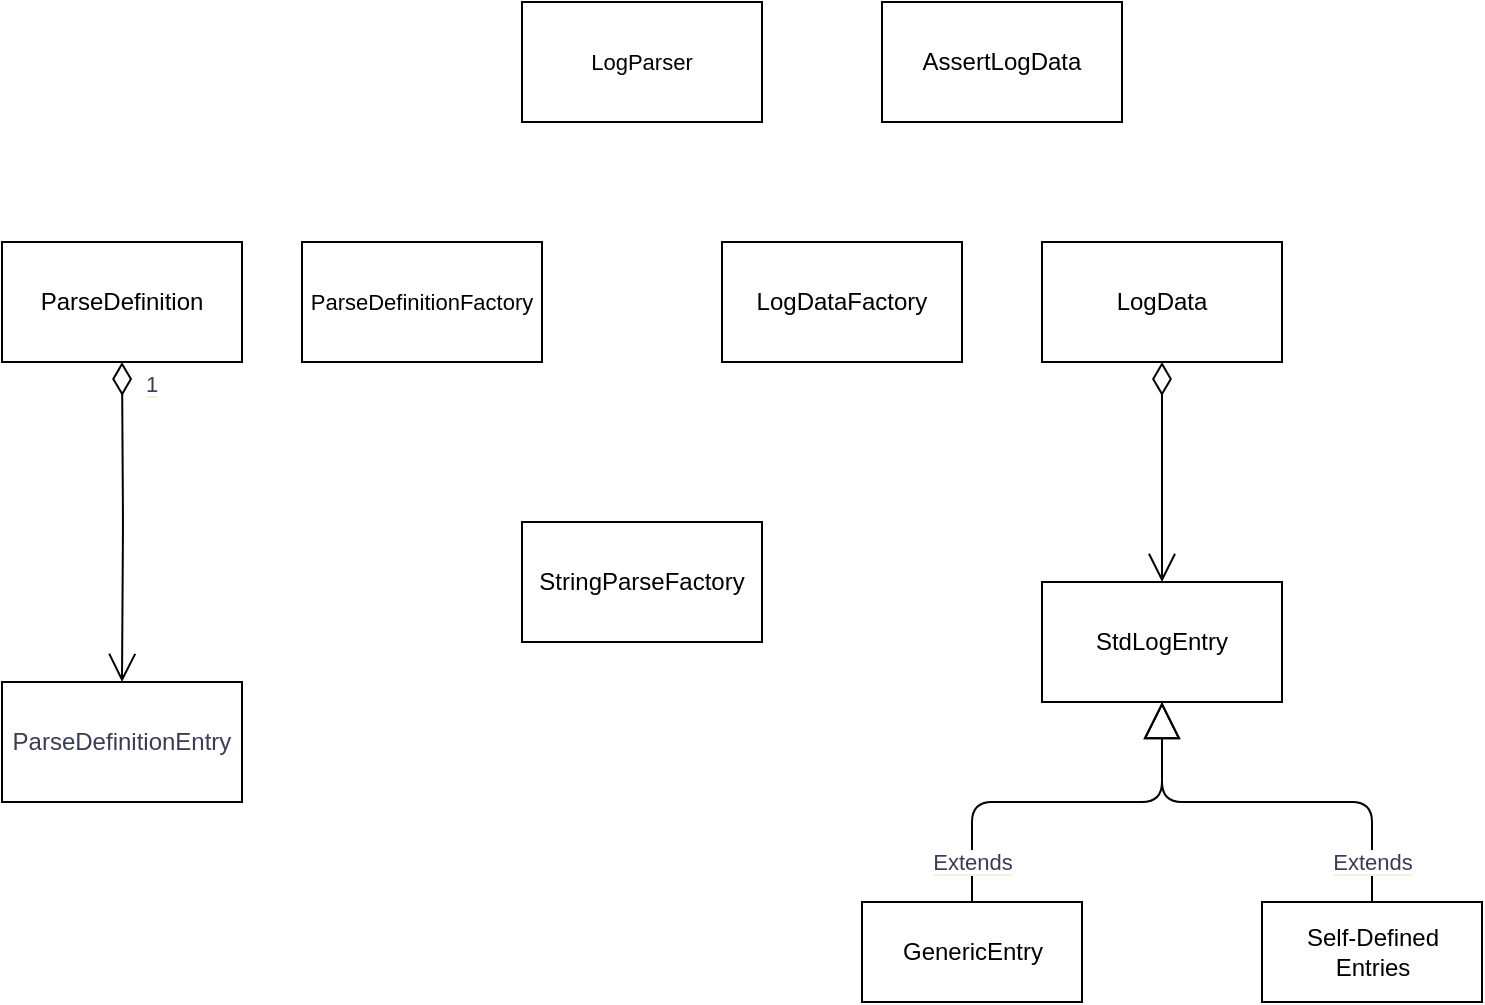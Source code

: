 <mxfile version="21.5.0" type="device" pages="3">
  <diagram id="GF7U1PxuMcIbTAeL1bwN" name="Classes">
    <mxGraphModel dx="1114" dy="878" grid="1" gridSize="10" guides="1" tooltips="1" connect="1" arrows="1" fold="1" page="1" pageScale="1" pageWidth="850" pageHeight="1100" background="#FFFFFF" math="0" shadow="0">
      <root>
        <mxCell id="0" />
        <mxCell id="1" parent="0" />
        <mxCell id="3esVAuNI5rKfL7CeLyRI-1" value="ParseDefinition" style="rounded=0;whiteSpace=wrap;html=1;" parent="1" vertex="1">
          <mxGeometry x="70" y="190" width="120" height="60" as="geometry" />
        </mxCell>
        <mxCell id="3esVAuNI5rKfL7CeLyRI-4" value="ParseDefinitionEntry" style="rounded=0;whiteSpace=wrap;html=1;fontColor=#393C56;fillColor=#FFFFFF;" parent="1" vertex="1">
          <mxGeometry x="70" y="410" width="120" height="60" as="geometry" />
        </mxCell>
        <mxCell id="3esVAuNI5rKfL7CeLyRI-5" value="1" style="endArrow=open;html=1;endSize=12;startArrow=diamondThin;startSize=14;startFill=0;edgeStyle=orthogonalEdgeStyle;align=left;verticalAlign=bottom;exitX=0.5;exitY=1;exitDx=0;exitDy=0;labelBackgroundColor=#F4F1DE;fontColor=#393C56;" parent="1" source="3esVAuNI5rKfL7CeLyRI-9" target="3esVAuNI5rKfL7CeLyRI-10" edge="1">
          <mxGeometry x="-1" y="3" relative="1" as="geometry">
            <mxPoint x="560" y="530" as="sourcePoint" />
            <mxPoint x="720" y="530" as="targetPoint" />
          </mxGeometry>
        </mxCell>
        <mxCell id="3esVAuNI5rKfL7CeLyRI-7" value="&lt;span style=&quot;background-color: rgb(255 , 255 , 255)&quot;&gt;1&lt;/span&gt;" style="endArrow=open;html=1;endSize=12;startArrow=diamondThin;startSize=14;startFill=0;edgeStyle=orthogonalEdgeStyle;align=left;verticalAlign=bottom;entryX=0.5;entryY=0;entryDx=0;entryDy=0;labelBackgroundColor=#F4F1DE;fontColor=#393C56;" parent="1" target="3esVAuNI5rKfL7CeLyRI-4" edge="1">
          <mxGeometry x="-0.75" y="10" relative="1" as="geometry">
            <mxPoint x="130" y="250" as="sourcePoint" />
            <mxPoint x="290" y="250" as="targetPoint" />
            <mxPoint as="offset" />
          </mxGeometry>
        </mxCell>
        <mxCell id="3esVAuNI5rKfL7CeLyRI-8" value="StringParseFactory" style="rounded=0;whiteSpace=wrap;html=1;" parent="1" vertex="1">
          <mxGeometry x="330" y="330" width="120" height="60" as="geometry" />
        </mxCell>
        <mxCell id="3esVAuNI5rKfL7CeLyRI-9" value="LogData" style="rounded=0;whiteSpace=wrap;html=1;" parent="1" vertex="1">
          <mxGeometry x="590" y="190" width="120" height="60" as="geometry" />
        </mxCell>
        <mxCell id="3esVAuNI5rKfL7CeLyRI-10" value="StdLogEntry" style="rounded=0;whiteSpace=wrap;html=1;" parent="1" vertex="1">
          <mxGeometry x="590" y="360" width="120" height="60" as="geometry" />
        </mxCell>
        <mxCell id="3esVAuNI5rKfL7CeLyRI-11" value="&lt;span style=&quot;background-color: rgb(255 , 255 , 255)&quot;&gt;Extends&lt;/span&gt;" style="endArrow=block;endSize=16;endFill=0;html=1;entryX=0.5;entryY=1;entryDx=0;entryDy=0;exitX=0.5;exitY=0;exitDx=0;exitDy=0;edgeStyle=orthogonalEdgeStyle;labelBackgroundColor=#F4F1DE;fontColor=#393C56;" parent="1" source="3esVAuNI5rKfL7CeLyRI-13" target="3esVAuNI5rKfL7CeLyRI-10" edge="1">
          <mxGeometry x="-0.805" width="160" relative="1" as="geometry">
            <mxPoint x="580" y="530" as="sourcePoint" />
            <mxPoint x="720" y="530" as="targetPoint" />
            <mxPoint as="offset" />
          </mxGeometry>
        </mxCell>
        <mxCell id="3esVAuNI5rKfL7CeLyRI-12" value="GenericEntry" style="html=1;" parent="1" vertex="1">
          <mxGeometry x="500" y="520" width="110" height="50" as="geometry" />
        </mxCell>
        <mxCell id="3esVAuNI5rKfL7CeLyRI-13" value="Self-Defined &lt;br&gt;Entries" style="html=1;" parent="1" vertex="1">
          <mxGeometry x="700" y="520" width="110" height="50" as="geometry" />
        </mxCell>
        <mxCell id="3esVAuNI5rKfL7CeLyRI-16" value="&lt;span style=&quot;background-color: rgb(255 , 255 , 255)&quot;&gt;Extends&lt;/span&gt;" style="endArrow=block;endSize=16;endFill=0;html=1;exitX=0.5;exitY=0;exitDx=0;exitDy=0;edgeStyle=orthogonalEdgeStyle;labelBackgroundColor=#F4F1DE;fontColor=#393C56;" parent="1" source="3esVAuNI5rKfL7CeLyRI-12" edge="1">
          <mxGeometry x="-0.795" width="160" relative="1" as="geometry">
            <mxPoint x="765" y="530" as="sourcePoint" />
            <mxPoint x="650" y="420" as="targetPoint" />
            <Array as="points">
              <mxPoint x="555" y="470" />
              <mxPoint x="650" y="470" />
            </Array>
            <mxPoint as="offset" />
          </mxGeometry>
        </mxCell>
        <mxCell id="TdK94imFUNZyAdLY62Pe-1" value="LogDataFactory" style="rounded=0;whiteSpace=wrap;html=1;" parent="1" vertex="1">
          <mxGeometry x="430" y="190" width="120" height="60" as="geometry" />
        </mxCell>
        <mxCell id="zzXbPnh0_n_hrCKqK9TP-1" value="ParseDefinitionFactory" style="rounded=0;whiteSpace=wrap;html=1;labelBackgroundColor=#FFFFFF;strokeColor=#000000;fillColor=#FFFFFF;fontSize=11;align=center;" parent="1" vertex="1">
          <mxGeometry x="220" y="190" width="120" height="60" as="geometry" />
        </mxCell>
        <mxCell id="zzXbPnh0_n_hrCKqK9TP-2" value="LogParser" style="rounded=0;whiteSpace=wrap;html=1;labelBackgroundColor=#FFFFFF;strokeColor=#000000;fillColor=#FFFFFF;fontSize=11;align=center;" parent="1" vertex="1">
          <mxGeometry x="330" y="70" width="120" height="60" as="geometry" />
        </mxCell>
        <mxCell id="14i7gPND95nUmCYajVc4-1" value="AssertLogData" style="rounded=0;whiteSpace=wrap;html=1;" parent="1" vertex="1">
          <mxGeometry x="510" y="70" width="120" height="60" as="geometry" />
        </mxCell>
      </root>
    </mxGraphModel>
  </diagram>
  <diagram id="LirX-YWR1LI0kx1sx8zC" name="Processes">
    <mxGraphModel dx="1114" dy="878" grid="1" gridSize="10" guides="1" tooltips="1" connect="1" arrows="1" fold="1" page="1" pageScale="1" pageWidth="827" pageHeight="1169" background="#FFFFFF" math="0" shadow="0">
      <root>
        <mxCell id="dgaH53lybmkEFGB52cs7-0" />
        <mxCell id="dgaH53lybmkEFGB52cs7-1" parent="dgaH53lybmkEFGB52cs7-0" />
        <mxCell id="dgaH53lybmkEFGB52cs7-28" style="edgeStyle=orthogonalEdgeStyle;rounded=0;orthogonalLoop=1;jettySize=auto;html=1;exitX=1;exitY=0.5;exitDx=0;exitDy=0;entryX=0;entryY=0.25;entryDx=0;entryDy=0;labelBackgroundColor=#FFFFFF;fontColor=#393C56;" parent="dgaH53lybmkEFGB52cs7-1" source="dgaH53lybmkEFGB52cs7-22" target="dgaH53lybmkEFGB52cs7-27" edge="1">
          <mxGeometry relative="1" as="geometry" />
        </mxCell>
        <mxCell id="FXQAlGXq-PYeFnHcnt1Y-21" value="export" style="edgeStyle=orthogonalEdgeStyle;rounded=0;orthogonalLoop=1;jettySize=auto;html=1;exitX=1;exitY=0.25;exitDx=0;exitDy=0;entryX=0.009;entryY=0.413;entryDx=0;entryDy=0;entryPerimeter=0;dashed=1;labelBackgroundColor=#FFFFFF;strokeColor=#000000;fontSize=11;" parent="dgaH53lybmkEFGB52cs7-1" source="dgaH53lybmkEFGB52cs7-22" target="FXQAlGXq-PYeFnHcnt1Y-19" edge="1">
          <mxGeometry relative="1" as="geometry" />
        </mxCell>
        <mxCell id="dgaH53lybmkEFGB52cs7-22" value="Parse Definition" style="rounded=0;whiteSpace=wrap;html=1;shadow=1;labelBackgroundColor=#FFFFFF;" parent="dgaH53lybmkEFGB52cs7-1" vertex="1">
          <mxGeometry x="260" y="130" width="120" height="60" as="geometry" />
        </mxCell>
        <mxCell id="dgaH53lybmkEFGB52cs7-45" style="edgeStyle=orthogonalEdgeStyle;rounded=0;orthogonalLoop=1;jettySize=auto;html=1;exitX=1;exitY=0.5;exitDx=0;exitDy=0;entryX=0;entryY=0.5;entryDx=0;entryDy=0;fontColor=#393C56;labelBackgroundColor=#FFFFFF;" parent="dgaH53lybmkEFGB52cs7-1" source="dgaH53lybmkEFGB52cs7-27" target="dgaH53lybmkEFGB52cs7-42" edge="1">
          <mxGeometry relative="1" as="geometry" />
        </mxCell>
        <mxCell id="dgaH53lybmkEFGB52cs7-27" value="LogDataFactory" style="rounded=0;whiteSpace=wrap;html=1;shadow=1;labelBackgroundColor=#FFFFFF;" parent="dgaH53lybmkEFGB52cs7-1" vertex="1">
          <mxGeometry x="440" y="227" width="120" height="60" as="geometry" />
        </mxCell>
        <mxCell id="dgaH53lybmkEFGB52cs7-35" value="Group By &lt;br&gt;Definition Entry" style="edgeStyle=orthogonalEdgeStyle;rounded=0;orthogonalLoop=1;jettySize=auto;html=1;exitX=1;exitY=0.25;exitDx=0;exitDy=0;entryX=0;entryY=0.5;entryDx=0;entryDy=0;entryPerimeter=0;fontColor=#393C56;labelBackgroundColor=#FFFFFF;" parent="dgaH53lybmkEFGB52cs7-1" source="dgaH53lybmkEFGB52cs7-42" target="dgaH53lybmkEFGB52cs7-34" edge="1">
          <mxGeometry relative="1" as="geometry">
            <mxPoint x="700" y="260" as="sourcePoint" />
            <Array as="points">
              <mxPoint x="850" y="242" />
              <mxPoint x="850" y="70" />
            </Array>
          </mxGeometry>
        </mxCell>
        <mxCell id="dgaH53lybmkEFGB52cs7-32" style="edgeStyle=orthogonalEdgeStyle;rounded=0;orthogonalLoop=1;jettySize=auto;html=1;exitX=0.5;exitY=1;exitDx=0;exitDy=0;labelBackgroundColor=#FFFFFF;fontColor=#393C56;" parent="dgaH53lybmkEFGB52cs7-1" edge="1">
          <mxGeometry relative="1" as="geometry">
            <mxPoint x="680" y="292" as="sourcePoint" />
            <mxPoint x="680" y="292" as="targetPoint" />
          </mxGeometry>
        </mxCell>
        <mxCell id="dgaH53lybmkEFGB52cs7-34" value="Group By" style="strokeWidth=2;html=1;shape=mxgraph.flowchart.terminator;whiteSpace=wrap;shadow=1;labelBackgroundColor=#FFFFFF;" parent="dgaH53lybmkEFGB52cs7-1" vertex="1">
          <mxGeometry x="920" y="40" width="100" height="60" as="geometry" />
        </mxCell>
        <mxCell id="FXQAlGXq-PYeFnHcnt1Y-17" value="&lt;font style=&quot;font-size: 11px&quot;&gt;Filter By &lt;br&gt;Definition Entry&lt;/font&gt;" style="edgeStyle=orthogonalEdgeStyle;rounded=0;orthogonalLoop=1;jettySize=auto;html=1;exitX=1;exitY=0.25;exitDx=0;exitDy=0;entryX=0;entryY=0.5;entryDx=0;entryDy=0;entryPerimeter=0;labelBackgroundColor=#FFFFFF;strokeColor=#000000;fontSize=12;" parent="dgaH53lybmkEFGB52cs7-1" source="dgaH53lybmkEFGB52cs7-42" target="FXQAlGXq-PYeFnHcnt1Y-16" edge="1">
          <mxGeometry x="0.313" relative="1" as="geometry">
            <Array as="points">
              <mxPoint x="850" y="242" />
              <mxPoint x="850" y="290" />
            </Array>
            <mxPoint as="offset" />
          </mxGeometry>
        </mxCell>
        <mxCell id="CEJ-vFzQ0yJb0CGG5-7o-4" style="edgeStyle=orthogonalEdgeStyle;rounded=0;orthogonalLoop=1;jettySize=auto;html=1;exitX=1;exitY=0.75;exitDx=0;exitDy=0;entryX=0;entryY=0.5;entryDx=0;entryDy=0;dashed=1;" edge="1" parent="dgaH53lybmkEFGB52cs7-1" source="dgaH53lybmkEFGB52cs7-42" target="CEJ-vFzQ0yJb0CGG5-7o-0">
          <mxGeometry relative="1" as="geometry" />
        </mxCell>
        <mxCell id="CEJ-vFzQ0yJb0CGG5-7o-5" value="export" style="edgeStyle=orthogonalEdgeStyle;rounded=0;orthogonalLoop=1;jettySize=auto;html=1;exitX=1;exitY=0.75;exitDx=0;exitDy=0;entryX=0;entryY=0.5;entryDx=0;entryDy=0;dashed=1;" edge="1" parent="dgaH53lybmkEFGB52cs7-1" source="dgaH53lybmkEFGB52cs7-42" target="CEJ-vFzQ0yJb0CGG5-7o-1">
          <mxGeometry relative="1" as="geometry" />
        </mxCell>
        <mxCell id="dgaH53lybmkEFGB52cs7-42" value="LogData" style="rounded=0;whiteSpace=wrap;html=1;shadow=1;labelBackgroundColor=#FFFFFF;" parent="dgaH53lybmkEFGB52cs7-1" vertex="1">
          <mxGeometry x="600" y="227" width="120" height="60" as="geometry" />
        </mxCell>
        <mxCell id="dgaH53lybmkEFGB52cs7-44" style="edgeStyle=orthogonalEdgeStyle;rounded=0;orthogonalLoop=1;jettySize=auto;html=1;entryX=0;entryY=0.75;entryDx=0;entryDy=0;fontColor=#393C56;labelBackgroundColor=#FFFFFF;exitX=1;exitY=0.382;exitDx=0;exitDy=0;exitPerimeter=0;" parent="dgaH53lybmkEFGB52cs7-1" source="FXQAlGXq-PYeFnHcnt1Y-4" target="dgaH53lybmkEFGB52cs7-27" edge="1">
          <mxGeometry relative="1" as="geometry">
            <mxPoint x="360" y="365" as="sourcePoint" />
          </mxGeometry>
        </mxCell>
        <mxCell id="ZcS6aGmG_2TChDtmGan3-1" style="edgeStyle=orthogonalEdgeStyle;rounded=0;orthogonalLoop=1;jettySize=auto;html=1;exitX=1;exitY=0.5;exitDx=0;exitDy=0;entryX=0;entryY=0.25;entryDx=0;entryDy=0;labelBackgroundColor=#FFFFFF;fontColor=#393C56;" parent="dgaH53lybmkEFGB52cs7-1" source="ZcS6aGmG_2TChDtmGan3-2" target="ZcS6aGmG_2TChDtmGan3-8" edge="1">
          <mxGeometry relative="1" as="geometry" />
        </mxCell>
        <mxCell id="FXQAlGXq-PYeFnHcnt1Y-20" value="export" style="edgeStyle=orthogonalEdgeStyle;rounded=0;orthogonalLoop=1;jettySize=auto;html=1;exitX=1;exitY=0.25;exitDx=0;exitDy=0;entryX=0;entryY=0.5;entryDx=0;entryDy=0;dashed=1;labelBackgroundColor=#FFFFFF;strokeColor=#000000;fontSize=11;" parent="dgaH53lybmkEFGB52cs7-1" source="ZcS6aGmG_2TChDtmGan3-2" target="FXQAlGXq-PYeFnHcnt1Y-18" edge="1">
          <mxGeometry relative="1" as="geometry" />
        </mxCell>
        <mxCell id="ZcS6aGmG_2TChDtmGan3-2" value="Parse Definition" style="rounded=0;whiteSpace=wrap;html=1;shadow=1;labelBackgroundColor=#FFFFFF;" parent="dgaH53lybmkEFGB52cs7-1" vertex="1">
          <mxGeometry x="250" y="610" width="120" height="60" as="geometry" />
        </mxCell>
        <mxCell id="ZcS6aGmG_2TChDtmGan3-7" style="edgeStyle=orthogonalEdgeStyle;rounded=0;orthogonalLoop=1;jettySize=auto;html=1;exitX=1;exitY=0.5;exitDx=0;exitDy=0;entryX=0;entryY=0.5;entryDx=0;entryDy=0;fontColor=#393C56;labelBackgroundColor=#FFFFFF;" parent="dgaH53lybmkEFGB52cs7-1" source="ZcS6aGmG_2TChDtmGan3-8" target="ZcS6aGmG_2TChDtmGan3-18" edge="1">
          <mxGeometry relative="1" as="geometry" />
        </mxCell>
        <mxCell id="ZcS6aGmG_2TChDtmGan3-8" value="StringParseFactory" style="rounded=0;whiteSpace=wrap;html=1;shadow=1;labelBackgroundColor=#FFFFFF;" parent="dgaH53lybmkEFGB52cs7-1" vertex="1">
          <mxGeometry x="430" y="707" width="120" height="60" as="geometry" />
        </mxCell>
        <mxCell id="ZcS6aGmG_2TChDtmGan3-11" style="edgeStyle=orthogonalEdgeStyle;rounded=0;orthogonalLoop=1;jettySize=auto;html=1;exitX=0.5;exitY=1;exitDx=0;exitDy=0;labelBackgroundColor=#FFFFFF;fontColor=#393C56;" parent="dgaH53lybmkEFGB52cs7-1" edge="1">
          <mxGeometry relative="1" as="geometry">
            <mxPoint x="565" y="752" as="sourcePoint" />
            <mxPoint x="565" y="752" as="targetPoint" />
          </mxGeometry>
        </mxCell>
        <mxCell id="ZcS6aGmG_2TChDtmGan3-18" value="Map&amp;lt;Key, StdLogData&amp;gt;" style="rounded=0;whiteSpace=wrap;html=1;shadow=1;labelBackgroundColor=#FFFFFF;" parent="dgaH53lybmkEFGB52cs7-1" vertex="1">
          <mxGeometry x="590" y="707" width="120" height="60" as="geometry" />
        </mxCell>
        <mxCell id="ZcS6aGmG_2TChDtmGan3-19" style="edgeStyle=orthogonalEdgeStyle;rounded=0;orthogonalLoop=1;jettySize=auto;html=1;entryX=0;entryY=0.75;entryDx=0;entryDy=0;fontColor=#393C56;labelBackgroundColor=#FFFFFF;exitX=0.99;exitY=0.382;exitDx=0;exitDy=0;exitPerimeter=0;" parent="dgaH53lybmkEFGB52cs7-1" source="FXQAlGXq-PYeFnHcnt1Y-8" target="ZcS6aGmG_2TChDtmGan3-8" edge="1">
          <mxGeometry relative="1" as="geometry">
            <mxPoint x="240" y="830" as="sourcePoint" />
          </mxGeometry>
        </mxCell>
        <mxCell id="ZcS6aGmG_2TChDtmGan3-20" value="StringParseFactory" style="rounded=0;whiteSpace=wrap;html=1;shadow=1;labelBackgroundColor=#FFFFFF;" parent="dgaH53lybmkEFGB52cs7-1" vertex="1">
          <mxGeometry x="522" y="380" width="120" height="60" as="geometry" />
        </mxCell>
        <mxCell id="_qDiZtJDH_eAJUZ3RI7b-0" style="edgeStyle=orthogonalEdgeStyle;rounded=0;orthogonalLoop=1;jettySize=auto;html=1;exitX=0.5;exitY=1;exitDx=0;exitDy=0;fontColor=#393C56;labelBackgroundColor=#FFFFFF;entryX=0.25;entryY=0;entryDx=0;entryDy=0;dashed=1;" parent="dgaH53lybmkEFGB52cs7-1" source="dgaH53lybmkEFGB52cs7-27" target="ZcS6aGmG_2TChDtmGan3-20" edge="1">
          <mxGeometry relative="1" as="geometry">
            <mxPoint x="410" y="440" as="sourcePoint" />
            <mxPoint x="570" y="370" as="targetPoint" />
          </mxGeometry>
        </mxCell>
        <mxCell id="_qDiZtJDH_eAJUZ3RI7b-1" style="edgeStyle=orthogonalEdgeStyle;rounded=0;orthogonalLoop=1;jettySize=auto;html=1;entryX=0.5;entryY=1;entryDx=0;entryDy=0;fontColor=#393C56;labelBackgroundColor=#FFFFFF;exitX=0.75;exitY=0;exitDx=0;exitDy=0;dashed=1;" parent="dgaH53lybmkEFGB52cs7-1" source="ZcS6aGmG_2TChDtmGan3-20" target="dgaH53lybmkEFGB52cs7-42" edge="1">
          <mxGeometry relative="1" as="geometry">
            <mxPoint x="600" y="370" as="sourcePoint" />
            <mxPoint x="460" y="292" as="targetPoint" />
          </mxGeometry>
        </mxCell>
        <mxCell id="1agXI5S5L0JTu-YKie4S-0" value="Simple Process" style="text;html=1;align=left;verticalAlign=middle;whiteSpace=wrap;rounded=0;fontSize=18;fontStyle=1;labelBackgroundColor=#FFFFFF;" parent="dgaH53lybmkEFGB52cs7-1" vertex="1">
          <mxGeometry x="40" y="540" width="220" height="20" as="geometry" />
        </mxCell>
        <mxCell id="1agXI5S5L0JTu-YKie4S-1" value="Standard Process" style="text;html=1;align=left;verticalAlign=middle;whiteSpace=wrap;rounded=0;fontSize=18;fontStyle=1;labelBackgroundColor=#FFFFFF;" parent="dgaH53lybmkEFGB52cs7-1" vertex="1">
          <mxGeometry x="40" y="60" width="220" height="20" as="geometry" />
        </mxCell>
        <mxCell id="FXQAlGXq-PYeFnHcnt1Y-6" value="" style="group" parent="dgaH53lybmkEFGB52cs7-1" vertex="1" connectable="0">
          <mxGeometry x="260" y="300" width="114" height="66" as="geometry" />
        </mxCell>
        <mxCell id="FXQAlGXq-PYeFnHcnt1Y-4" value="" style="shape=document;whiteSpace=wrap;html=1;boundedLbl=1;labelBackgroundColor=#FFFFFF;strokeColor=#000000;fillColor=#FFFFFF;fontSize=18;align=left;" parent="FXQAlGXq-PYeFnHcnt1Y-6" vertex="1">
          <mxGeometry x="14" y="11" width="100" height="55" as="geometry" />
        </mxCell>
        <mxCell id="FXQAlGXq-PYeFnHcnt1Y-3" value="" style="shape=document;whiteSpace=wrap;html=1;boundedLbl=1;labelBackgroundColor=#FFFFFF;strokeColor=#000000;fillColor=#FFFFFF;fontSize=18;align=left;" parent="FXQAlGXq-PYeFnHcnt1Y-6" vertex="1">
          <mxGeometry x="7" y="5" width="100" height="55" as="geometry" />
        </mxCell>
        <mxCell id="FXQAlGXq-PYeFnHcnt1Y-2" value="Log Files" style="shape=document;whiteSpace=wrap;html=1;boundedLbl=1;labelBackgroundColor=#FFFFFF;strokeColor=#000000;fillColor=#FFFFFF;fontSize=12;align=center;" parent="FXQAlGXq-PYeFnHcnt1Y-6" vertex="1">
          <mxGeometry width="100" height="55" as="geometry" />
        </mxCell>
        <mxCell id="FXQAlGXq-PYeFnHcnt1Y-7" value="" style="group" parent="dgaH53lybmkEFGB52cs7-1" vertex="1" connectable="0">
          <mxGeometry x="253" y="790" width="114" height="66" as="geometry" />
        </mxCell>
        <mxCell id="FXQAlGXq-PYeFnHcnt1Y-8" value="" style="shape=document;whiteSpace=wrap;html=1;boundedLbl=1;labelBackgroundColor=#FFFFFF;strokeColor=#000000;fillColor=#FFFFFF;fontSize=18;align=left;" parent="FXQAlGXq-PYeFnHcnt1Y-7" vertex="1">
          <mxGeometry x="14" y="11" width="100" height="55" as="geometry" />
        </mxCell>
        <mxCell id="FXQAlGXq-PYeFnHcnt1Y-9" value="" style="shape=document;whiteSpace=wrap;html=1;boundedLbl=1;labelBackgroundColor=#FFFFFF;strokeColor=#000000;fillColor=#FFFFFF;fontSize=18;align=left;" parent="FXQAlGXq-PYeFnHcnt1Y-7" vertex="1">
          <mxGeometry x="7" y="5" width="100" height="55" as="geometry" />
        </mxCell>
        <mxCell id="FXQAlGXq-PYeFnHcnt1Y-10" value="Log Files" style="shape=document;whiteSpace=wrap;html=1;boundedLbl=1;labelBackgroundColor=#FFFFFF;strokeColor=#000000;fillColor=#FFFFFF;fontSize=12;align=center;" parent="FXQAlGXq-PYeFnHcnt1Y-7" vertex="1">
          <mxGeometry width="100" height="55" as="geometry" />
        </mxCell>
        <mxCell id="FXQAlGXq-PYeFnHcnt1Y-12" value="Import" style="edgeStyle=orthogonalEdgeStyle;rounded=0;orthogonalLoop=1;jettySize=auto;html=1;exitX=1;exitY=0.5;exitDx=0;exitDy=0;entryX=0.5;entryY=1;entryDx=0;entryDy=0;labelBackgroundColor=#FFFFFF;strokeColor=#000000;fontSize=12;dashed=1;" parent="dgaH53lybmkEFGB52cs7-1" source="FXQAlGXq-PYeFnHcnt1Y-11" target="dgaH53lybmkEFGB52cs7-22" edge="1">
          <mxGeometry x="-0.263" relative="1" as="geometry">
            <mxPoint as="offset" />
          </mxGeometry>
        </mxCell>
        <mxCell id="FXQAlGXq-PYeFnHcnt1Y-11" value="JSON&lt;br&gt;&lt;i&gt;ParseDefinition&lt;/i&gt;" style="shape=document;whiteSpace=wrap;html=1;boundedLbl=1;labelBackgroundColor=#FFFFFF;strokeColor=#000000;fillColor=#FFFFFF;fontSize=12;align=center;" parent="dgaH53lybmkEFGB52cs7-1" vertex="1">
          <mxGeometry x="170" y="225.5" width="110" height="63" as="geometry" />
        </mxCell>
        <mxCell id="FXQAlGXq-PYeFnHcnt1Y-14" value="Import" style="edgeStyle=orthogonalEdgeStyle;rounded=0;orthogonalLoop=1;jettySize=auto;html=1;exitX=1;exitY=0.5;exitDx=0;exitDy=0;entryX=0;entryY=0.5;entryDx=0;entryDy=0;labelBackgroundColor=#FFFFFF;strokeColor=#000000;fontSize=11;dashed=1;" parent="dgaH53lybmkEFGB52cs7-1" source="FXQAlGXq-PYeFnHcnt1Y-13" target="ZcS6aGmG_2TChDtmGan3-2" edge="1">
          <mxGeometry relative="1" as="geometry" />
        </mxCell>
        <mxCell id="FXQAlGXq-PYeFnHcnt1Y-13" value="JSON" style="shape=document;whiteSpace=wrap;html=1;boundedLbl=1;labelBackgroundColor=#FFFFFF;strokeColor=#000000;fillColor=#FFFFFF;fontSize=12;align=center;" parent="dgaH53lybmkEFGB52cs7-1" vertex="1">
          <mxGeometry x="70" y="608.5" width="110" height="63" as="geometry" />
        </mxCell>
        <mxCell id="FXQAlGXq-PYeFnHcnt1Y-16" value="Filter By /&lt;br&gt;search" style="strokeWidth=2;html=1;shape=mxgraph.flowchart.terminator;whiteSpace=wrap;shadow=1;labelBackgroundColor=#FFFFFF;" parent="dgaH53lybmkEFGB52cs7-1" vertex="1">
          <mxGeometry x="920" y="260" width="100" height="60" as="geometry" />
        </mxCell>
        <mxCell id="FXQAlGXq-PYeFnHcnt1Y-18" value="JSON" style="shape=document;whiteSpace=wrap;html=1;boundedLbl=1;labelBackgroundColor=#FFFFFF;strokeColor=#000000;fillColor=#FFFFFF;fontSize=12;align=center;" parent="dgaH53lybmkEFGB52cs7-1" vertex="1">
          <mxGeometry x="527" y="560" width="110" height="63" as="geometry" />
        </mxCell>
        <mxCell id="FXQAlGXq-PYeFnHcnt1Y-19" value="JSON&lt;br&gt;&lt;i&gt;ParseDefinition&lt;/i&gt;" style="shape=document;whiteSpace=wrap;html=1;boundedLbl=1;labelBackgroundColor=#FFFFFF;strokeColor=#000000;fillColor=#FFFFFF;fontSize=12;align=center;" parent="dgaH53lybmkEFGB52cs7-1" vertex="1">
          <mxGeometry x="480" y="60" width="110" height="63" as="geometry" />
        </mxCell>
        <mxCell id="lyjGug2tUvNNUlWhtMs8-1" style="edgeStyle=orthogonalEdgeStyle;rounded=0;orthogonalLoop=1;jettySize=auto;html=1;entryX=0.5;entryY=0;entryDx=0;entryDy=0;" parent="dgaH53lybmkEFGB52cs7-1" source="lyjGug2tUvNNUlWhtMs8-0" target="dgaH53lybmkEFGB52cs7-27" edge="1">
          <mxGeometry relative="1" as="geometry">
            <Array as="points">
              <mxPoint x="740" y="170" />
              <mxPoint x="500" y="170" />
            </Array>
          </mxGeometry>
        </mxCell>
        <mxCell id="lyjGug2tUvNNUlWhtMs8-2" style="edgeStyle=orthogonalEdgeStyle;rounded=0;orthogonalLoop=1;jettySize=auto;html=1;exitX=0.5;exitY=1;exitDx=0;exitDy=0;entryX=0.5;entryY=0;entryDx=0;entryDy=0;" parent="dgaH53lybmkEFGB52cs7-1" source="lyjGug2tUvNNUlWhtMs8-0" target="dgaH53lybmkEFGB52cs7-42" edge="1">
          <mxGeometry relative="1" as="geometry">
            <Array as="points">
              <mxPoint x="740" y="170" />
              <mxPoint x="660" y="170" />
            </Array>
          </mxGeometry>
        </mxCell>
        <mxCell id="9uaXu-D09AmdbCkIUOTs-0" value="assertLogContains" style="edgeLabel;html=1;align=center;verticalAlign=middle;resizable=0;points=[];" parent="lyjGug2tUvNNUlWhtMs8-2" vertex="1" connectable="0">
          <mxGeometry x="-0.662" y="1" relative="1" as="geometry">
            <mxPoint x="-1" y="-12" as="offset" />
          </mxGeometry>
        </mxCell>
        <mxCell id="lyjGug2tUvNNUlWhtMs8-0" value="AsserLogData" style="rounded=0;whiteSpace=wrap;html=1;shadow=1;labelBackgroundColor=#FFFFFF;" parent="dgaH53lybmkEFGB52cs7-1" vertex="1">
          <mxGeometry x="680" y="40" width="120" height="60" as="geometry" />
        </mxCell>
        <mxCell id="9uaXu-D09AmdbCkIUOTs-1" value="" style="edgeStyle=orthogonalEdgeStyle;rounded=0;orthogonalLoop=1;jettySize=auto;html=1;exitX=1;exitY=0.5;exitDx=0;exitDy=0;entryX=0;entryY=0.5;entryDx=0;entryDy=0;labelBackgroundColor=#FFFFFF;strokeColor=#000000;fontSize=12;dashed=1;" parent="dgaH53lybmkEFGB52cs7-1" source="FXQAlGXq-PYeFnHcnt1Y-11" target="dgaH53lybmkEFGB52cs7-27" edge="1">
          <mxGeometry relative="1" as="geometry">
            <mxPoint x="290" y="268.5" as="sourcePoint" />
            <mxPoint x="330" y="200" as="targetPoint" />
          </mxGeometry>
        </mxCell>
        <mxCell id="CEJ-vFzQ0yJb0CGG5-7o-0" value="JSON" style="shape=document;whiteSpace=wrap;html=1;boundedLbl=1;labelBackgroundColor=#FFFFFF;strokeColor=#000000;fillColor=#FFFFFF;fontSize=12;align=center;" vertex="1" parent="dgaH53lybmkEFGB52cs7-1">
          <mxGeometry x="840" y="350" width="110" height="63" as="geometry" />
        </mxCell>
        <mxCell id="CEJ-vFzQ0yJb0CGG5-7o-1" value="CSV" style="shape=document;whiteSpace=wrap;html=1;boundedLbl=1;labelBackgroundColor=#FFFFFF;strokeColor=#000000;fillColor=#FFFFFF;fontSize=12;align=center;" vertex="1" parent="dgaH53lybmkEFGB52cs7-1">
          <mxGeometry x="840" y="440" width="110" height="63" as="geometry" />
        </mxCell>
      </root>
    </mxGraphModel>
  </diagram>
  <diagram id="6ssjRT5Lo6XObwfs72mm" name="log-parsing">
    <mxGraphModel dx="1114" dy="878" grid="1" gridSize="10" guides="1" tooltips="1" connect="1" arrows="1" fold="1" page="1" pageScale="1" pageWidth="1169" pageHeight="827" math="0" shadow="0">
      <root>
        <mxCell id="ElcgD5YhV_jEJsSnePJW-0" />
        <mxCell id="ElcgD5YhV_jEJsSnePJW-1" parent="ElcgD5YhV_jEJsSnePJW-0" />
        <mxCell id="ElcgD5YhV_jEJsSnePJW-22" style="edgeStyle=orthogonalEdgeStyle;rounded=0;orthogonalLoop=1;jettySize=auto;html=1;exitX=0.5;exitY=1;exitDx=0;exitDy=0;entryX=0.5;entryY=0;entryDx=0;entryDy=0;endArrow=none;endFill=0;strokeWidth=1;startArrow=diamondThin;startFill=0;startSize=12;" parent="ElcgD5YhV_jEJsSnePJW-1" source="ElcgD5YhV_jEJsSnePJW-2" target="ElcgD5YhV_jEJsSnePJW-3" edge="1">
          <mxGeometry relative="1" as="geometry" />
        </mxCell>
        <mxCell id="ElcgD5YhV_jEJsSnePJW-23" style="edgeStyle=orthogonalEdgeStyle;rounded=0;orthogonalLoop=1;jettySize=auto;html=1;exitX=0.5;exitY=1;exitDx=0;exitDy=0;entryX=0.5;entryY=0;entryDx=0;entryDy=0;startArrow=diamondThin;startFill=0;endArrow=none;endFill=0;startSize=12;strokeColor=#000000;strokeWidth=1;" parent="ElcgD5YhV_jEJsSnePJW-1" source="ElcgD5YhV_jEJsSnePJW-2" target="ElcgD5YhV_jEJsSnePJW-6" edge="1">
          <mxGeometry relative="1" as="geometry" />
        </mxCell>
        <mxCell id="ElcgD5YhV_jEJsSnePJW-24" style="edgeStyle=orthogonalEdgeStyle;rounded=0;orthogonalLoop=1;jettySize=auto;html=1;exitX=0.5;exitY=1;exitDx=0;exitDy=0;startArrow=diamondThin;startFill=0;endArrow=none;endFill=0;startSize=12;strokeColor=#000000;strokeWidth=1;entryX=0.5;entryY=0;entryDx=0;entryDy=0;" parent="ElcgD5YhV_jEJsSnePJW-1" source="ElcgD5YhV_jEJsSnePJW-2" target="ElcgD5YhV_jEJsSnePJW-5" edge="1">
          <mxGeometry relative="1" as="geometry">
            <mxPoint x="450" y="400" as="targetPoint" />
          </mxGeometry>
        </mxCell>
        <mxCell id="ElcgD5YhV_jEJsSnePJW-25" style="edgeStyle=orthogonalEdgeStyle;rounded=0;orthogonalLoop=1;jettySize=auto;html=1;exitX=0.5;exitY=1;exitDx=0;exitDy=0;entryX=0.5;entryY=0;entryDx=0;entryDy=0;startArrow=diamondThin;startFill=0;endArrow=none;endFill=0;startSize=12;strokeColor=#000000;strokeWidth=1;" parent="ElcgD5YhV_jEJsSnePJW-1" source="ElcgD5YhV_jEJsSnePJW-2" target="ElcgD5YhV_jEJsSnePJW-4" edge="1">
          <mxGeometry relative="1" as="geometry" />
        </mxCell>
        <mxCell id="ElcgD5YhV_jEJsSnePJW-26" style="edgeStyle=orthogonalEdgeStyle;rounded=0;orthogonalLoop=1;jettySize=auto;html=1;exitX=0.5;exitY=1;exitDx=0;exitDy=0;startArrow=diamondThin;startFill=0;endArrow=none;endFill=0;startSize=12;strokeColor=#000000;strokeWidth=1;" parent="ElcgD5YhV_jEJsSnePJW-1" source="ElcgD5YhV_jEJsSnePJW-2" target="ElcgD5YhV_jEJsSnePJW-7" edge="1">
          <mxGeometry relative="1" as="geometry" />
        </mxCell>
        <mxCell id="ElcgD5YhV_jEJsSnePJW-2" value="Parse Definition" style="rounded=0;whiteSpace=wrap;html=1;" parent="ElcgD5YhV_jEJsSnePJW-1" vertex="1">
          <mxGeometry x="310" y="240" width="120" height="60" as="geometry" />
        </mxCell>
        <mxCell id="ElcgD5YhV_jEJsSnePJW-11" style="edgeStyle=orthogonalEdgeStyle;rounded=0;orthogonalLoop=1;jettySize=auto;html=1;exitX=0.5;exitY=1;exitDx=0;exitDy=0;entryX=0.007;entryY=-0.025;entryDx=0;entryDy=0;endArrow=diamondThin;endFill=0;strokeWidth=1;entryPerimeter=0;" parent="ElcgD5YhV_jEJsSnePJW-1" source="ElcgD5YhV_jEJsSnePJW-3" target="ElcgD5YhV_jEJsSnePJW-8" edge="1">
          <mxGeometry relative="1" as="geometry" />
        </mxCell>
        <mxCell id="ElcgD5YhV_jEJsSnePJW-12" style="edgeStyle=orthogonalEdgeStyle;rounded=0;orthogonalLoop=1;jettySize=auto;html=1;exitX=0.5;exitY=1;exitDx=0;exitDy=0;entryX=0.148;entryY=-0.05;entryDx=0;entryDy=0;entryPerimeter=0;strokeWidth=1;" parent="ElcgD5YhV_jEJsSnePJW-1" source="ElcgD5YhV_jEJsSnePJW-3" target="ElcgD5YhV_jEJsSnePJW-8" edge="1">
          <mxGeometry relative="1" as="geometry" />
        </mxCell>
        <mxCell id="ElcgD5YhV_jEJsSnePJW-3" value="ParseDefinitionEntry&lt;br&gt;#1" style="rounded=0;whiteSpace=wrap;html=1;strokeWidth=1;" parent="ElcgD5YhV_jEJsSnePJW-1" vertex="1">
          <mxGeometry x="80" y="410" width="120" height="60" as="geometry" />
        </mxCell>
        <mxCell id="ElcgD5YhV_jEJsSnePJW-17" style="edgeStyle=orthogonalEdgeStyle;rounded=0;orthogonalLoop=1;jettySize=auto;html=1;exitX=0.5;exitY=1;exitDx=0;exitDy=0;entryX=0.51;entryY=0.025;entryDx=0;entryDy=0;entryPerimeter=0;endArrow=diamondThin;endFill=0;strokeWidth=1;" parent="ElcgD5YhV_jEJsSnePJW-1" source="ElcgD5YhV_jEJsSnePJW-4" target="ElcgD5YhV_jEJsSnePJW-8" edge="1">
          <mxGeometry relative="1" as="geometry" />
        </mxCell>
        <mxCell id="ElcgD5YhV_jEJsSnePJW-18" style="edgeStyle=orthogonalEdgeStyle;rounded=0;orthogonalLoop=1;jettySize=auto;html=1;exitX=0.5;exitY=1;exitDx=0;exitDy=0;entryX=0.558;entryY=0;entryDx=0;entryDy=0;entryPerimeter=0;strokeWidth=1;" parent="ElcgD5YhV_jEJsSnePJW-1" source="ElcgD5YhV_jEJsSnePJW-4" target="ElcgD5YhV_jEJsSnePJW-8" edge="1">
          <mxGeometry relative="1" as="geometry" />
        </mxCell>
        <mxCell id="ElcgD5YhV_jEJsSnePJW-4" value="ParseDefinitionEntry&lt;br&gt;#4" style="rounded=0;whiteSpace=wrap;html=1;strokeWidth=1;" parent="ElcgD5YhV_jEJsSnePJW-1" vertex="1">
          <mxGeometry x="540" y="410" width="120" height="60" as="geometry" />
        </mxCell>
        <mxCell id="ElcgD5YhV_jEJsSnePJW-15" style="edgeStyle=orthogonalEdgeStyle;rounded=0;orthogonalLoop=1;jettySize=auto;html=1;exitX=0.5;exitY=1;exitDx=0;exitDy=0;entryX=0.291;entryY=-0.075;entryDx=0;entryDy=0;entryPerimeter=0;endArrow=diamondThin;endFill=0;strokeWidth=1;" parent="ElcgD5YhV_jEJsSnePJW-1" source="ElcgD5YhV_jEJsSnePJW-5" target="ElcgD5YhV_jEJsSnePJW-8" edge="1">
          <mxGeometry relative="1" as="geometry" />
        </mxCell>
        <mxCell id="ElcgD5YhV_jEJsSnePJW-16" style="edgeStyle=orthogonalEdgeStyle;rounded=0;orthogonalLoop=1;jettySize=auto;html=1;exitX=0.5;exitY=1;exitDx=0;exitDy=0;entryX=0.438;entryY=-0.075;entryDx=0;entryDy=0;entryPerimeter=0;strokeWidth=1;" parent="ElcgD5YhV_jEJsSnePJW-1" source="ElcgD5YhV_jEJsSnePJW-5" target="ElcgD5YhV_jEJsSnePJW-8" edge="1">
          <mxGeometry relative="1" as="geometry" />
        </mxCell>
        <mxCell id="ElcgD5YhV_jEJsSnePJW-5" value="ParseDefinitionEntry&lt;br&gt;#3" style="rounded=0;whiteSpace=wrap;html=1;strokeWidth=1;" parent="ElcgD5YhV_jEJsSnePJW-1" vertex="1">
          <mxGeometry x="390" y="410" width="120" height="60" as="geometry" />
        </mxCell>
        <mxCell id="ElcgD5YhV_jEJsSnePJW-13" style="edgeStyle=orthogonalEdgeStyle;rounded=0;orthogonalLoop=1;jettySize=auto;html=1;exitX=0.5;exitY=1;exitDx=0;exitDy=0;endArrow=diamondThin;endFill=0;strokeWidth=1;" parent="ElcgD5YhV_jEJsSnePJW-1" source="ElcgD5YhV_jEJsSnePJW-6" edge="1">
          <mxGeometry relative="1" as="geometry">
            <mxPoint x="230" y="579" as="targetPoint" />
            <Array as="points">
              <mxPoint x="300" y="525" />
              <mxPoint x="230" y="525" />
            </Array>
          </mxGeometry>
        </mxCell>
        <mxCell id="ElcgD5YhV_jEJsSnePJW-14" style="edgeStyle=orthogonalEdgeStyle;rounded=0;orthogonalLoop=1;jettySize=auto;html=1;exitX=0.5;exitY=1;exitDx=0;exitDy=0;entryX=0.267;entryY=0;entryDx=0;entryDy=0;entryPerimeter=0;strokeWidth=1;" parent="ElcgD5YhV_jEJsSnePJW-1" source="ElcgD5YhV_jEJsSnePJW-6" target="ElcgD5YhV_jEJsSnePJW-8" edge="1">
          <mxGeometry relative="1" as="geometry">
            <Array as="points">
              <mxPoint x="300" y="525" />
              <mxPoint x="316" y="525" />
            </Array>
          </mxGeometry>
        </mxCell>
        <mxCell id="ElcgD5YhV_jEJsSnePJW-6" value="ParseDefinitionEntry&lt;br&gt;#2" style="rounded=0;whiteSpace=wrap;html=1;strokeWidth=1;" parent="ElcgD5YhV_jEJsSnePJW-1" vertex="1">
          <mxGeometry x="240" y="410" width="120" height="60" as="geometry" />
        </mxCell>
        <mxCell id="ElcgD5YhV_jEJsSnePJW-19" style="edgeStyle=orthogonalEdgeStyle;rounded=0;orthogonalLoop=1;jettySize=auto;html=1;exitX=0.5;exitY=1;exitDx=0;exitDy=0;entryX=0.636;entryY=-0.025;entryDx=0;entryDy=0;entryPerimeter=0;endArrow=diamondThin;endFill=0;strokeWidth=1;" parent="ElcgD5YhV_jEJsSnePJW-1" source="ElcgD5YhV_jEJsSnePJW-7" target="ElcgD5YhV_jEJsSnePJW-8" edge="1">
          <mxGeometry relative="1" as="geometry" />
        </mxCell>
        <mxCell id="ElcgD5YhV_jEJsSnePJW-20" style="edgeStyle=orthogonalEdgeStyle;rounded=0;orthogonalLoop=1;jettySize=auto;html=1;exitX=0.5;exitY=1;exitDx=0;exitDy=0;entryX=0.902;entryY=-0.05;entryDx=0;entryDy=0;entryPerimeter=0;strokeWidth=1;" parent="ElcgD5YhV_jEJsSnePJW-1" source="ElcgD5YhV_jEJsSnePJW-7" target="ElcgD5YhV_jEJsSnePJW-8" edge="1">
          <mxGeometry relative="1" as="geometry" />
        </mxCell>
        <mxCell id="ElcgD5YhV_jEJsSnePJW-7" value="ParseDefinitionEntry&lt;br&gt;#5" style="rounded=0;whiteSpace=wrap;html=1;strokeWidth=1;" parent="ElcgD5YhV_jEJsSnePJW-1" vertex="1">
          <mxGeometry x="690" y="410" width="120" height="60" as="geometry" />
        </mxCell>
        <mxCell id="ElcgD5YhV_jEJsSnePJW-8" value="&lt;span data-lucid-type=&quot;application/vnd.lucid.text&quot; data-lucid-content=&quot;{&amp;quot;t&amp;quot;:&amp;quot;campaign.adobe.com:443 10.10.13.85 - - [05/Apr/2028:06:25:44 +0200] \&amp;quot;PATCH /rest/head/caption/hasehedIdWithFunnyCharacters HTTP/1.1&amp;quot;,&amp;quot;m&amp;quot;:[{&amp;quot;s&amp;quot;:0,&amp;quot;n&amp;quot;:&amp;quot;a&amp;quot;,&amp;quot;v&amp;quot;:&amp;quot;left&amp;quot;},{&amp;quot;s&amp;quot;:0,&amp;quot;n&amp;quot;:&amp;quot;s&amp;quot;,&amp;quot;v&amp;quot;:22.222,&amp;quot;e&amp;quot;:131},{&amp;quot;s&amp;quot;:0,&amp;quot;n&amp;quot;:&amp;quot;c&amp;quot;,&amp;quot;v&amp;quot;:&amp;quot;333333ff&amp;quot;,&amp;quot;e&amp;quot;:131}]}&quot;&gt;&lt;span style=&quot;text-align: left ; font-size: 16.667px ; color: #333333&quot;&gt;campaign.adobe.com:443 10.10.13.85 - - [05/Apr/2028:06:25:44 +0200] &quot;PATCH /rest/head/caption/hasehedIdWithFunnyCharacters HTTP/1.1&lt;/span&gt;&lt;/span&gt;" style="text;whiteSpace=wrap;html=1;" parent="ElcgD5YhV_jEJsSnePJW-1" vertex="1">
          <mxGeometry x="30" y="580" width="1070" height="40" as="geometry" />
        </mxCell>
        <mxCell id="ElcgD5YhV_jEJsSnePJW-9" value="StringParseFactory" style="rounded=0;whiteSpace=wrap;html=1;" parent="ElcgD5YhV_jEJsSnePJW-1" vertex="1">
          <mxGeometry x="570" y="170" width="120" height="60" as="geometry" />
        </mxCell>
        <mxCell id="ElcgD5YhV_jEJsSnePJW-10" value="LogData" style="rounded=0;whiteSpace=wrap;html=1;" parent="ElcgD5YhV_jEJsSnePJW-1" vertex="1">
          <mxGeometry x="830" y="240" width="120" height="60" as="geometry" />
        </mxCell>
        <mxCell id="ElcgD5YhV_jEJsSnePJW-29" value="Consumes" style="html=1;shadow=0;dashed=0;align=center;verticalAlign=middle;shape=mxgraph.arrows2.arrow;dy=0.54;dx=29.06;notch=0;strokeColor=#000000;strokeWidth=1;rotation=-20;" parent="ElcgD5YhV_jEJsSnePJW-1" vertex="1">
          <mxGeometry x="450" y="190" width="100" height="60" as="geometry" />
        </mxCell>
        <mxCell id="ElcgD5YhV_jEJsSnePJW-31" value="Produces" style="html=1;shadow=0;dashed=0;align=center;verticalAlign=middle;shape=mxgraph.arrows2.arrow;dy=0.54;dx=29.06;notch=0;strokeColor=#000000;strokeWidth=1;rotation=15;" parent="ElcgD5YhV_jEJsSnePJW-1" vertex="1">
          <mxGeometry x="720" y="190" width="100" height="60" as="geometry" />
        </mxCell>
        <mxCell id="ElcgD5YhV_jEJsSnePJW-34" style="edgeStyle=orthogonalEdgeStyle;rounded=0;orthogonalLoop=1;jettySize=auto;html=1;exitX=0.5;exitY=1;exitDx=0;exitDy=0;entryX=0.5;entryY=0;entryDx=0;entryDy=0;startArrow=none;startFill=0;endArrow=classic;endFill=1;startSize=12;strokeColor=#000000;strokeWidth=1;" parent="ElcgD5YhV_jEJsSnePJW-1" source="ElcgD5YhV_jEJsSnePJW-32" target="ElcgD5YhV_jEJsSnePJW-9" edge="1">
          <mxGeometry relative="1" as="geometry" />
        </mxCell>
        <mxCell id="ElcgD5YhV_jEJsSnePJW-32" value="LogDataFactory" style="html=1;strokeColor=#000000;strokeWidth=1;" parent="ElcgD5YhV_jEJsSnePJW-1" vertex="1">
          <mxGeometry x="575" y="40" width="110" height="50" as="geometry" />
        </mxCell>
      </root>
    </mxGraphModel>
  </diagram>
</mxfile>
